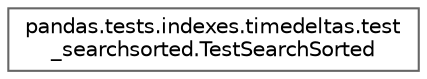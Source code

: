 digraph "Graphical Class Hierarchy"
{
 // LATEX_PDF_SIZE
  bgcolor="transparent";
  edge [fontname=Helvetica,fontsize=10,labelfontname=Helvetica,labelfontsize=10];
  node [fontname=Helvetica,fontsize=10,shape=box,height=0.2,width=0.4];
  rankdir="LR";
  Node0 [id="Node000000",label="pandas.tests.indexes.timedeltas.test\l_searchsorted.TestSearchSorted",height=0.2,width=0.4,color="grey40", fillcolor="white", style="filled",URL="$d1/d7a/classpandas_1_1tests_1_1indexes_1_1timedeltas_1_1test__searchsorted_1_1TestSearchSorted.html",tooltip=" "];
}

